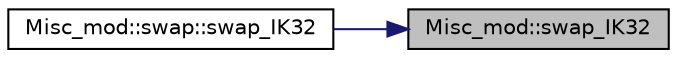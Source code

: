 digraph "Misc_mod::swap_IK32"
{
 // LATEX_PDF_SIZE
  edge [fontname="Helvetica",fontsize="10",labelfontname="Helvetica",labelfontsize="10"];
  node [fontname="Helvetica",fontsize="10",shape=record];
  rankdir="RL";
  Node1 [label="Misc_mod::swap_IK32",height=0.2,width=0.4,color="black", fillcolor="grey75", style="filled", fontcolor="black",tooltip=" "];
  Node1 -> Node2 [dir="back",color="midnightblue",fontsize="10",style="solid",fontname="Helvetica"];
  Node2 [label="Misc_mod::swap::swap_IK32",height=0.2,width=0.4,color="black", fillcolor="white", style="filled",URL="$interfaceMisc__mod_1_1swap.html#ad95877ac8be5ba9b9efc00a67356c0e2",tooltip=" "];
}
